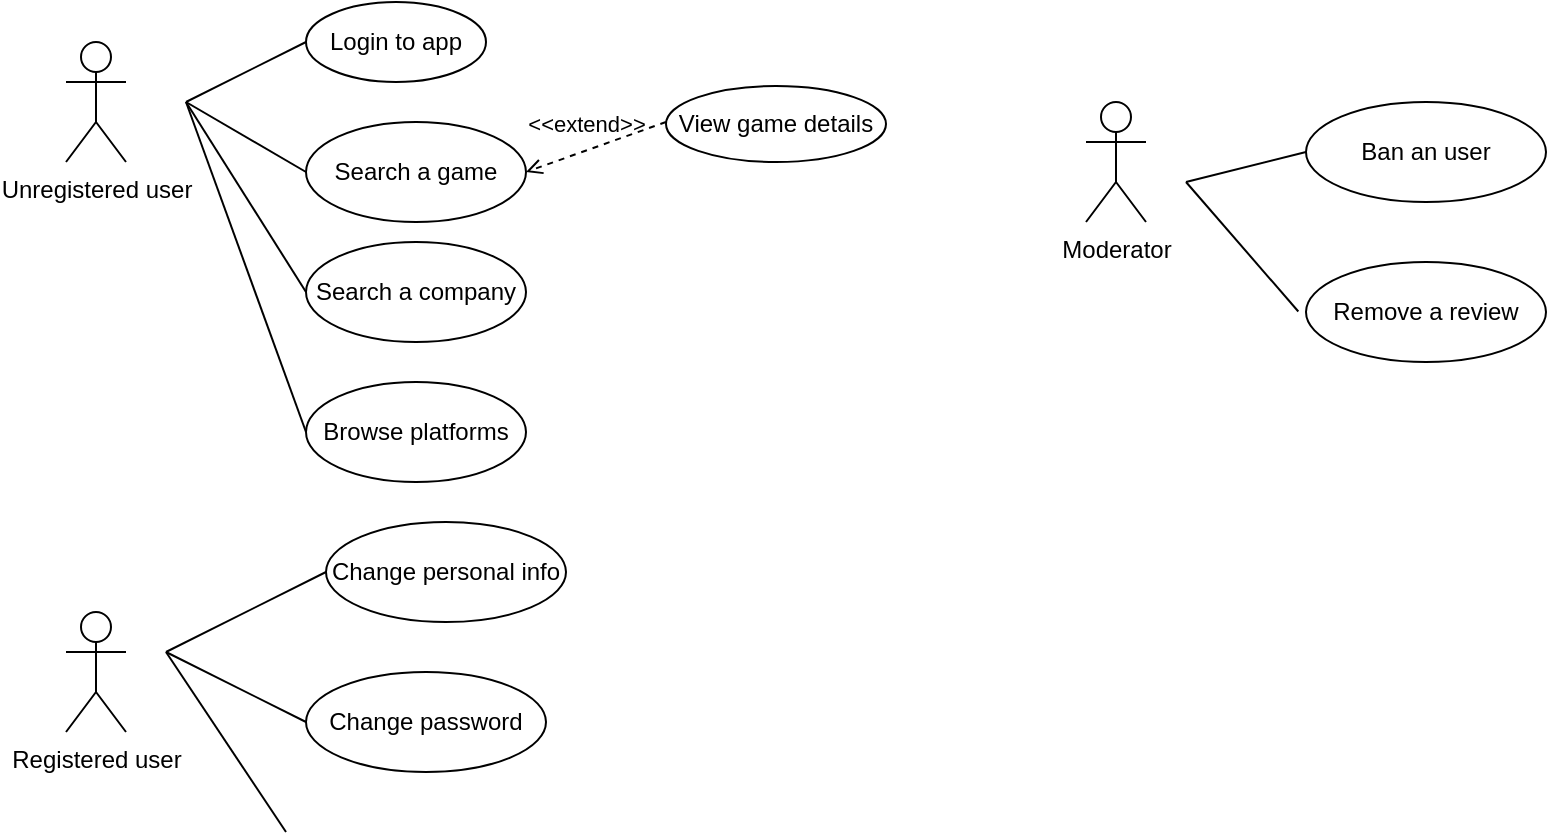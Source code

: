 <mxfile version="22.1.7" type="github">
  <diagram name="Pagina-1" id="CpfnppU9-VtZ_XKb45yN">
    <mxGraphModel dx="989" dy="574" grid="1" gridSize="10" guides="1" tooltips="1" connect="1" arrows="1" fold="1" page="1" pageScale="1" pageWidth="827" pageHeight="583" math="0" shadow="0">
      <root>
        <mxCell id="0" />
        <mxCell id="1" parent="0" />
        <mxCell id="Bf5LCouzRFLms9WQWrtb-1" value="Registered user" style="shape=umlActor;verticalLabelPosition=bottom;verticalAlign=top;html=1;outlineConnect=0;" vertex="1" parent="1">
          <mxGeometry x="50" y="325" width="30" height="60" as="geometry" />
        </mxCell>
        <mxCell id="Bf5LCouzRFLms9WQWrtb-2" value="Unregistered user" style="shape=umlActor;verticalLabelPosition=bottom;verticalAlign=top;html=1;outlineConnect=0;" vertex="1" parent="1">
          <mxGeometry x="50" y="40" width="30" height="60" as="geometry" />
        </mxCell>
        <mxCell id="Bf5LCouzRFLms9WQWrtb-3" value="Moderator" style="shape=umlActor;verticalLabelPosition=bottom;verticalAlign=top;html=1;outlineConnect=0;" vertex="1" parent="1">
          <mxGeometry x="560" y="70" width="30" height="60" as="geometry" />
        </mxCell>
        <mxCell id="Bf5LCouzRFLms9WQWrtb-4" value="" style="endArrow=none;html=1;rounded=0;entryX=0;entryY=0.5;entryDx=0;entryDy=0;" edge="1" parent="1" target="Bf5LCouzRFLms9WQWrtb-5">
          <mxGeometry width="50" height="50" relative="1" as="geometry">
            <mxPoint x="110" y="70" as="sourcePoint" />
            <mxPoint x="160" y="40" as="targetPoint" />
          </mxGeometry>
        </mxCell>
        <mxCell id="Bf5LCouzRFLms9WQWrtb-5" value="Login to app" style="ellipse;whiteSpace=wrap;html=1;" vertex="1" parent="1">
          <mxGeometry x="170" y="20" width="90" height="40" as="geometry" />
        </mxCell>
        <mxCell id="Bf5LCouzRFLms9WQWrtb-6" value="" style="endArrow=none;html=1;rounded=0;entryX=0;entryY=0.5;entryDx=0;entryDy=0;" edge="1" parent="1" target="Bf5LCouzRFLms9WQWrtb-7">
          <mxGeometry width="50" height="50" relative="1" as="geometry">
            <mxPoint x="110" y="70" as="sourcePoint" />
            <mxPoint x="170" y="110" as="targetPoint" />
          </mxGeometry>
        </mxCell>
        <mxCell id="Bf5LCouzRFLms9WQWrtb-7" value="Search a game" style="ellipse;whiteSpace=wrap;html=1;" vertex="1" parent="1">
          <mxGeometry x="170" y="80" width="110" height="50" as="geometry" />
        </mxCell>
        <mxCell id="Bf5LCouzRFLms9WQWrtb-9" value="" style="endArrow=none;html=1;rounded=0;entryX=0;entryY=0.5;entryDx=0;entryDy=0;" edge="1" parent="1" target="Bf5LCouzRFLms9WQWrtb-10">
          <mxGeometry width="50" height="50" relative="1" as="geometry">
            <mxPoint x="110" y="70" as="sourcePoint" />
            <mxPoint x="170" y="180" as="targetPoint" />
          </mxGeometry>
        </mxCell>
        <mxCell id="Bf5LCouzRFLms9WQWrtb-10" value="Search a company" style="ellipse;whiteSpace=wrap;html=1;" vertex="1" parent="1">
          <mxGeometry x="170" y="140" width="110" height="50" as="geometry" />
        </mxCell>
        <mxCell id="Bf5LCouzRFLms9WQWrtb-11" value="Browse platforms" style="ellipse;whiteSpace=wrap;html=1;" vertex="1" parent="1">
          <mxGeometry x="170" y="210" width="110" height="50" as="geometry" />
        </mxCell>
        <mxCell id="Bf5LCouzRFLms9WQWrtb-12" value="" style="endArrow=none;html=1;rounded=0;exitX=0;exitY=0.5;exitDx=0;exitDy=0;" edge="1" parent="1" source="Bf5LCouzRFLms9WQWrtb-11">
          <mxGeometry width="50" height="50" relative="1" as="geometry">
            <mxPoint x="100" y="220" as="sourcePoint" />
            <mxPoint x="110" y="70" as="targetPoint" />
          </mxGeometry>
        </mxCell>
        <mxCell id="Bf5LCouzRFLms9WQWrtb-13" value="&amp;lt;&amp;lt;extend&amp;gt;&amp;gt;" style="html=1;verticalAlign=bottom;labelBackgroundColor=none;endArrow=open;endFill=0;dashed=1;rounded=0;entryX=1;entryY=0.5;entryDx=0;entryDy=0;" edge="1" parent="1" target="Bf5LCouzRFLms9WQWrtb-7">
          <mxGeometry x="0.104" y="-4" width="160" relative="1" as="geometry">
            <mxPoint x="350" y="80" as="sourcePoint" />
            <mxPoint x="300" y="90" as="targetPoint" />
            <mxPoint as="offset" />
          </mxGeometry>
        </mxCell>
        <mxCell id="Bf5LCouzRFLms9WQWrtb-14" value="View game details" style="ellipse;whiteSpace=wrap;html=1;" vertex="1" parent="1">
          <mxGeometry x="350" y="62" width="110" height="38" as="geometry" />
        </mxCell>
        <mxCell id="Bf5LCouzRFLms9WQWrtb-15" value="" style="endArrow=none;html=1;rounded=0;entryX=0;entryY=0.5;entryDx=0;entryDy=0;" edge="1" parent="1" target="Bf5LCouzRFLms9WQWrtb-16">
          <mxGeometry width="50" height="50" relative="1" as="geometry">
            <mxPoint x="610" y="110" as="sourcePoint" />
            <mxPoint x="660" y="100" as="targetPoint" />
          </mxGeometry>
        </mxCell>
        <mxCell id="Bf5LCouzRFLms9WQWrtb-16" value="Ban an user" style="ellipse;whiteSpace=wrap;html=1;" vertex="1" parent="1">
          <mxGeometry x="670" y="70" width="120" height="50" as="geometry" />
        </mxCell>
        <mxCell id="Bf5LCouzRFLms9WQWrtb-17" value="" style="endArrow=none;html=1;rounded=0;entryX=-0.032;entryY=0.495;entryDx=0;entryDy=0;entryPerimeter=0;" edge="1" parent="1" target="Bf5LCouzRFLms9WQWrtb-18">
          <mxGeometry width="50" height="50" relative="1" as="geometry">
            <mxPoint x="610" y="110" as="sourcePoint" />
            <mxPoint x="660" y="150" as="targetPoint" />
          </mxGeometry>
        </mxCell>
        <mxCell id="Bf5LCouzRFLms9WQWrtb-18" value="Remove a review" style="ellipse;whiteSpace=wrap;html=1;" vertex="1" parent="1">
          <mxGeometry x="670" y="150" width="120" height="50" as="geometry" />
        </mxCell>
        <mxCell id="Bf5LCouzRFLms9WQWrtb-19" value="" style="endArrow=none;html=1;rounded=0;entryX=0;entryY=0.5;entryDx=0;entryDy=0;" edge="1" parent="1" target="Bf5LCouzRFLms9WQWrtb-20">
          <mxGeometry width="50" height="50" relative="1" as="geometry">
            <mxPoint x="100" y="345" as="sourcePoint" />
            <mxPoint x="170" y="310" as="targetPoint" />
          </mxGeometry>
        </mxCell>
        <mxCell id="Bf5LCouzRFLms9WQWrtb-20" value="Change personal info" style="ellipse;whiteSpace=wrap;html=1;" vertex="1" parent="1">
          <mxGeometry x="180" y="280" width="120" height="50" as="geometry" />
        </mxCell>
        <mxCell id="Bf5LCouzRFLms9WQWrtb-21" value="" style="endArrow=none;html=1;rounded=0;entryX=0;entryY=0.5;entryDx=0;entryDy=0;" edge="1" parent="1" target="Bf5LCouzRFLms9WQWrtb-22">
          <mxGeometry width="50" height="50" relative="1" as="geometry">
            <mxPoint x="100" y="345" as="sourcePoint" />
            <mxPoint x="170" y="365" as="targetPoint" />
          </mxGeometry>
        </mxCell>
        <mxCell id="Bf5LCouzRFLms9WQWrtb-22" value="Change password" style="ellipse;whiteSpace=wrap;html=1;" vertex="1" parent="1">
          <mxGeometry x="170" y="355" width="120" height="50" as="geometry" />
        </mxCell>
        <mxCell id="Bf5LCouzRFLms9WQWrtb-23" value="" style="endArrow=none;html=1;rounded=0;" edge="1" parent="1">
          <mxGeometry width="50" height="50" relative="1" as="geometry">
            <mxPoint x="100" y="345" as="sourcePoint" />
            <mxPoint x="160" y="435" as="targetPoint" />
          </mxGeometry>
        </mxCell>
      </root>
    </mxGraphModel>
  </diagram>
</mxfile>
